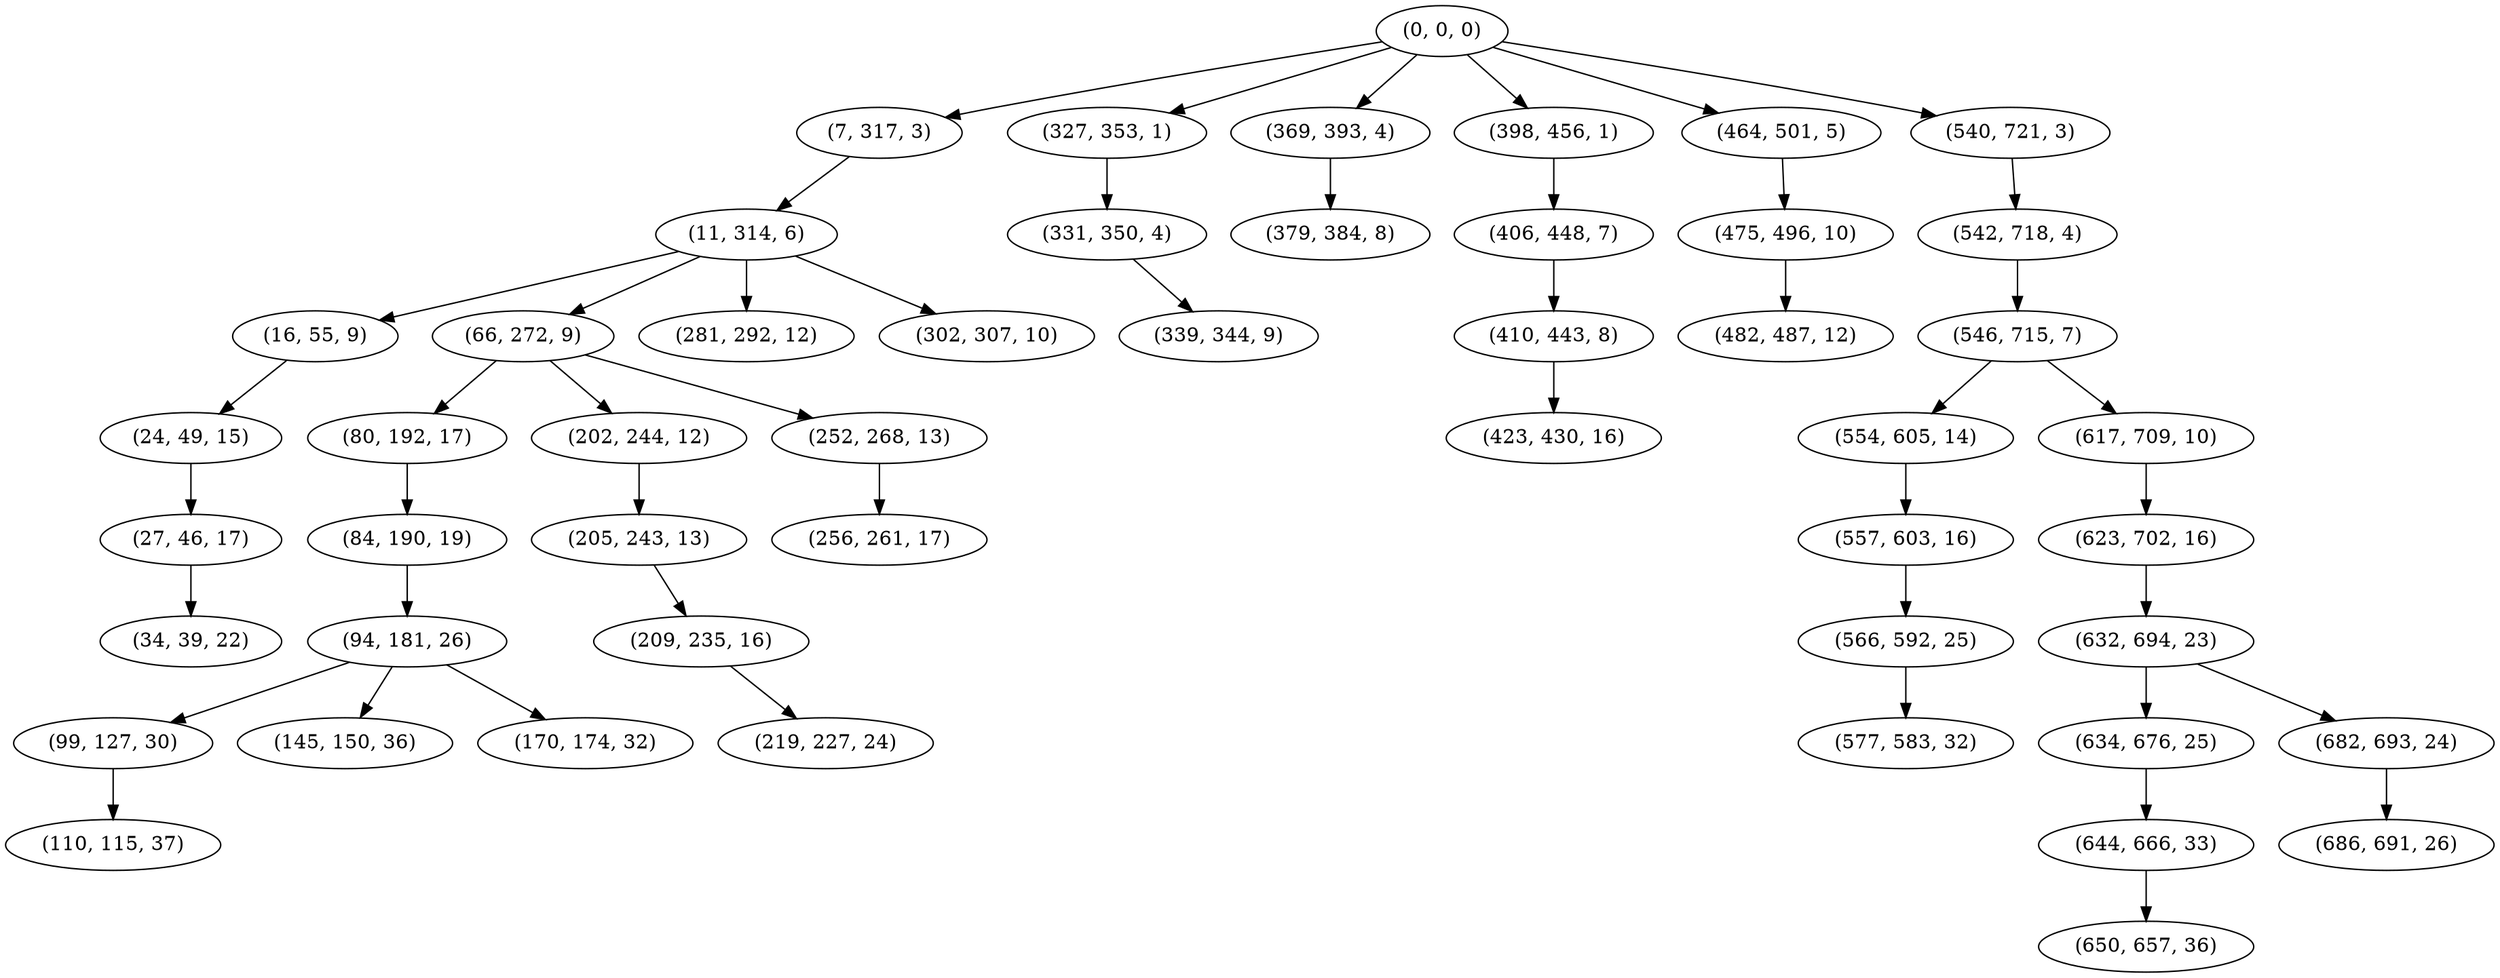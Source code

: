 digraph tree {
    "(0, 0, 0)";
    "(7, 317, 3)";
    "(11, 314, 6)";
    "(16, 55, 9)";
    "(24, 49, 15)";
    "(27, 46, 17)";
    "(34, 39, 22)";
    "(66, 272, 9)";
    "(80, 192, 17)";
    "(84, 190, 19)";
    "(94, 181, 26)";
    "(99, 127, 30)";
    "(110, 115, 37)";
    "(145, 150, 36)";
    "(170, 174, 32)";
    "(202, 244, 12)";
    "(205, 243, 13)";
    "(209, 235, 16)";
    "(219, 227, 24)";
    "(252, 268, 13)";
    "(256, 261, 17)";
    "(281, 292, 12)";
    "(302, 307, 10)";
    "(327, 353, 1)";
    "(331, 350, 4)";
    "(339, 344, 9)";
    "(369, 393, 4)";
    "(379, 384, 8)";
    "(398, 456, 1)";
    "(406, 448, 7)";
    "(410, 443, 8)";
    "(423, 430, 16)";
    "(464, 501, 5)";
    "(475, 496, 10)";
    "(482, 487, 12)";
    "(540, 721, 3)";
    "(542, 718, 4)";
    "(546, 715, 7)";
    "(554, 605, 14)";
    "(557, 603, 16)";
    "(566, 592, 25)";
    "(577, 583, 32)";
    "(617, 709, 10)";
    "(623, 702, 16)";
    "(632, 694, 23)";
    "(634, 676, 25)";
    "(644, 666, 33)";
    "(650, 657, 36)";
    "(682, 693, 24)";
    "(686, 691, 26)";
    "(0, 0, 0)" -> "(7, 317, 3)";
    "(0, 0, 0)" -> "(327, 353, 1)";
    "(0, 0, 0)" -> "(369, 393, 4)";
    "(0, 0, 0)" -> "(398, 456, 1)";
    "(0, 0, 0)" -> "(464, 501, 5)";
    "(0, 0, 0)" -> "(540, 721, 3)";
    "(7, 317, 3)" -> "(11, 314, 6)";
    "(11, 314, 6)" -> "(16, 55, 9)";
    "(11, 314, 6)" -> "(66, 272, 9)";
    "(11, 314, 6)" -> "(281, 292, 12)";
    "(11, 314, 6)" -> "(302, 307, 10)";
    "(16, 55, 9)" -> "(24, 49, 15)";
    "(24, 49, 15)" -> "(27, 46, 17)";
    "(27, 46, 17)" -> "(34, 39, 22)";
    "(66, 272, 9)" -> "(80, 192, 17)";
    "(66, 272, 9)" -> "(202, 244, 12)";
    "(66, 272, 9)" -> "(252, 268, 13)";
    "(80, 192, 17)" -> "(84, 190, 19)";
    "(84, 190, 19)" -> "(94, 181, 26)";
    "(94, 181, 26)" -> "(99, 127, 30)";
    "(94, 181, 26)" -> "(145, 150, 36)";
    "(94, 181, 26)" -> "(170, 174, 32)";
    "(99, 127, 30)" -> "(110, 115, 37)";
    "(202, 244, 12)" -> "(205, 243, 13)";
    "(205, 243, 13)" -> "(209, 235, 16)";
    "(209, 235, 16)" -> "(219, 227, 24)";
    "(252, 268, 13)" -> "(256, 261, 17)";
    "(327, 353, 1)" -> "(331, 350, 4)";
    "(331, 350, 4)" -> "(339, 344, 9)";
    "(369, 393, 4)" -> "(379, 384, 8)";
    "(398, 456, 1)" -> "(406, 448, 7)";
    "(406, 448, 7)" -> "(410, 443, 8)";
    "(410, 443, 8)" -> "(423, 430, 16)";
    "(464, 501, 5)" -> "(475, 496, 10)";
    "(475, 496, 10)" -> "(482, 487, 12)";
    "(540, 721, 3)" -> "(542, 718, 4)";
    "(542, 718, 4)" -> "(546, 715, 7)";
    "(546, 715, 7)" -> "(554, 605, 14)";
    "(546, 715, 7)" -> "(617, 709, 10)";
    "(554, 605, 14)" -> "(557, 603, 16)";
    "(557, 603, 16)" -> "(566, 592, 25)";
    "(566, 592, 25)" -> "(577, 583, 32)";
    "(617, 709, 10)" -> "(623, 702, 16)";
    "(623, 702, 16)" -> "(632, 694, 23)";
    "(632, 694, 23)" -> "(634, 676, 25)";
    "(632, 694, 23)" -> "(682, 693, 24)";
    "(634, 676, 25)" -> "(644, 666, 33)";
    "(644, 666, 33)" -> "(650, 657, 36)";
    "(682, 693, 24)" -> "(686, 691, 26)";
}
